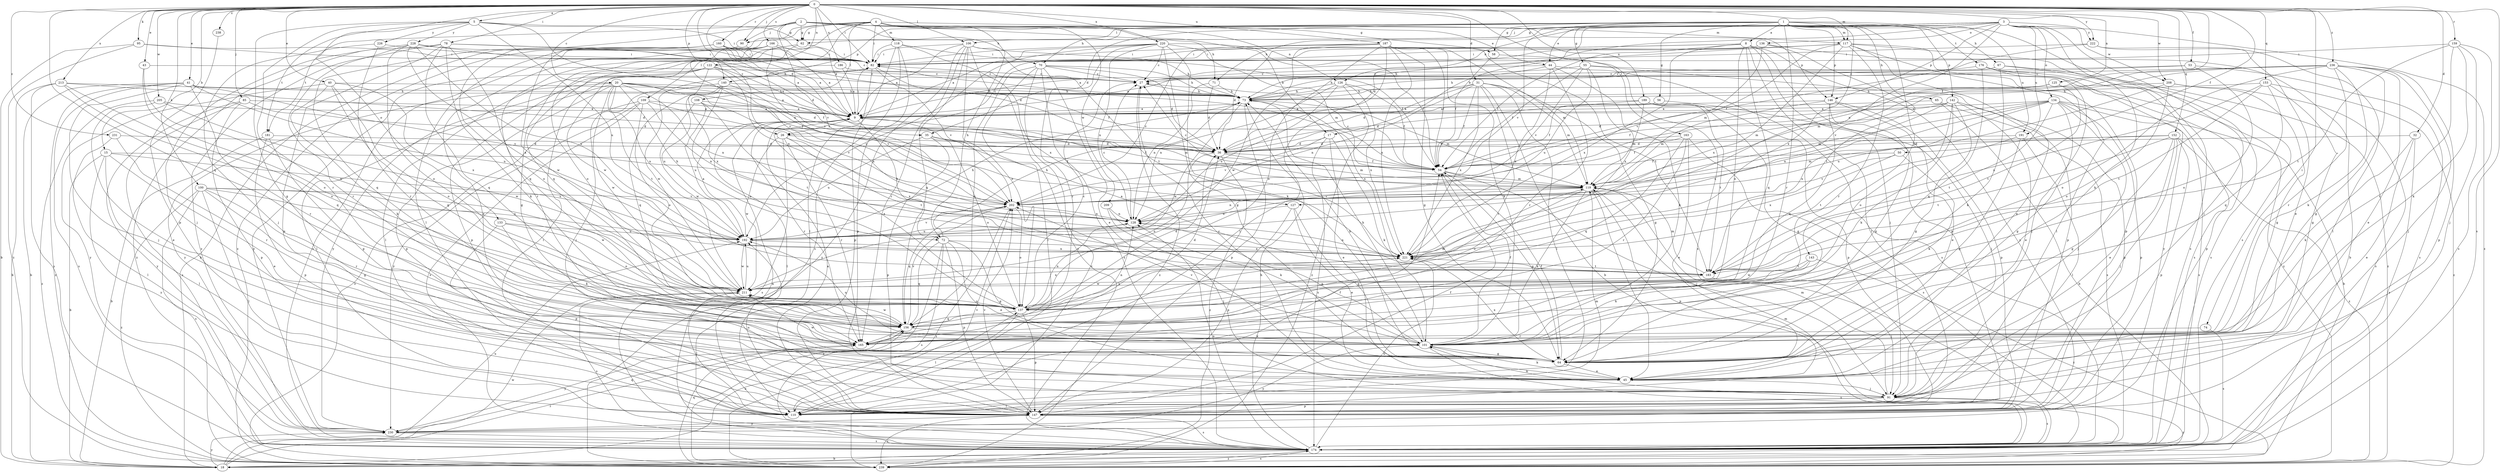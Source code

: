 strict digraph  {
0;
1;
2;
3;
4;
5;
8;
9;
15;
17;
18;
20;
26;
27;
31;
32;
35;
36;
40;
41;
43;
44;
45;
50;
53;
54;
55;
56;
58;
62;
64;
65;
67;
70;
71;
72;
73;
74;
78;
82;
85;
90;
91;
95;
100;
101;
106;
108;
109;
110;
117;
118;
119;
122;
125;
126;
127;
128;
133;
134;
136;
137;
140;
142;
143;
146;
147;
152;
153;
156;
159;
160;
163;
165;
166;
174;
176;
181;
183;
186;
187;
189;
191;
192;
202;
205;
208;
209;
211;
213;
220;
221;
222;
226;
228;
230;
231;
236;
238;
239;
0 -> 5  [label=a];
0 -> 15  [label=b];
0 -> 20  [label=c];
0 -> 26  [label=c];
0 -> 31  [label=d];
0 -> 32  [label=d];
0 -> 35  [label=d];
0 -> 40  [label=e];
0 -> 41  [label=e];
0 -> 43  [label=e];
0 -> 50  [label=f];
0 -> 53  [label=f];
0 -> 54  [label=f];
0 -> 74  [label=i];
0 -> 78  [label=i];
0 -> 82  [label=i];
0 -> 85  [label=j];
0 -> 90  [label=j];
0 -> 95  [label=k];
0 -> 100  [label=k];
0 -> 106  [label=l];
0 -> 117  [label=m];
0 -> 122  [label=n];
0 -> 125  [label=n];
0 -> 133  [label=o];
0 -> 140  [label=p];
0 -> 152  [label=q];
0 -> 153  [label=q];
0 -> 156  [label=q];
0 -> 159  [label=r];
0 -> 160  [label=r];
0 -> 163  [label=r];
0 -> 166  [label=s];
0 -> 174  [label=s];
0 -> 186  [label=u];
0 -> 187  [label=u];
0 -> 189  [label=u];
0 -> 205  [label=w];
0 -> 208  [label=w];
0 -> 213  [label=x];
0 -> 220  [label=x];
0 -> 222  [label=y];
0 -> 231  [label=z];
0 -> 236  [label=z];
0 -> 238  [label=z];
1 -> 8  [label=a];
1 -> 35  [label=d];
1 -> 44  [label=e];
1 -> 55  [label=g];
1 -> 56  [label=g];
1 -> 58  [label=g];
1 -> 65  [label=h];
1 -> 67  [label=h];
1 -> 70  [label=h];
1 -> 106  [label=l];
1 -> 117  [label=m];
1 -> 140  [label=p];
1 -> 142  [label=p];
1 -> 143  [label=p];
1 -> 146  [label=p];
1 -> 165  [label=r];
1 -> 174  [label=s];
1 -> 176  [label=t];
1 -> 191  [label=u];
1 -> 202  [label=v];
1 -> 221  [label=x];
2 -> 9  [label=a];
2 -> 17  [label=b];
2 -> 58  [label=g];
2 -> 62  [label=g];
2 -> 70  [label=h];
2 -> 71  [label=h];
2 -> 90  [label=j];
2 -> 126  [label=n];
2 -> 156  [label=q];
2 -> 181  [label=t];
2 -> 202  [label=v];
3 -> 17  [label=b];
3 -> 36  [label=d];
3 -> 62  [label=g];
3 -> 71  [label=h];
3 -> 90  [label=j];
3 -> 91  [label=j];
3 -> 101  [label=k];
3 -> 126  [label=n];
3 -> 127  [label=n];
3 -> 134  [label=o];
3 -> 136  [label=o];
3 -> 146  [label=p];
3 -> 191  [label=u];
3 -> 208  [label=w];
3 -> 222  [label=y];
3 -> 239  [label=z];
4 -> 44  [label=e];
4 -> 62  [label=g];
4 -> 72  [label=h];
4 -> 82  [label=i];
4 -> 108  [label=l];
4 -> 109  [label=l];
4 -> 110  [label=l];
4 -> 117  [label=m];
4 -> 118  [label=m];
4 -> 146  [label=p];
4 -> 156  [label=q];
4 -> 209  [label=w];
4 -> 239  [label=z];
5 -> 62  [label=g];
5 -> 64  [label=g];
5 -> 82  [label=i];
5 -> 127  [label=n];
5 -> 165  [label=r];
5 -> 181  [label=t];
5 -> 192  [label=u];
5 -> 226  [label=y];
5 -> 228  [label=y];
8 -> 26  [label=c];
8 -> 54  [label=f];
8 -> 82  [label=i];
8 -> 91  [label=j];
8 -> 110  [label=l];
8 -> 137  [label=o];
8 -> 147  [label=p];
8 -> 156  [label=q];
8 -> 221  [label=x];
8 -> 230  [label=y];
9 -> 26  [label=c];
9 -> 72  [label=h];
9 -> 82  [label=i];
9 -> 110  [label=l];
9 -> 119  [label=m];
9 -> 165  [label=r];
15 -> 18  [label=b];
15 -> 45  [label=e];
15 -> 54  [label=f];
15 -> 110  [label=l];
15 -> 192  [label=u];
15 -> 230  [label=y];
17 -> 36  [label=d];
17 -> 45  [label=e];
17 -> 101  [label=k];
17 -> 174  [label=s];
17 -> 202  [label=v];
18 -> 137  [label=o];
18 -> 165  [label=r];
18 -> 192  [label=u];
18 -> 211  [label=w];
18 -> 230  [label=y];
20 -> 9  [label=a];
20 -> 36  [label=d];
20 -> 54  [label=f];
20 -> 72  [label=h];
20 -> 73  [label=h];
20 -> 110  [label=l];
20 -> 128  [label=n];
20 -> 147  [label=p];
20 -> 183  [label=t];
20 -> 192  [label=u];
20 -> 211  [label=w];
20 -> 230  [label=y];
26 -> 36  [label=d];
26 -> 165  [label=r];
26 -> 174  [label=s];
26 -> 183  [label=t];
26 -> 211  [label=w];
26 -> 221  [label=x];
27 -> 73  [label=h];
27 -> 239  [label=z];
31 -> 18  [label=b];
31 -> 36  [label=d];
31 -> 54  [label=f];
31 -> 64  [label=g];
31 -> 73  [label=h];
31 -> 110  [label=l];
31 -> 119  [label=m];
31 -> 128  [label=n];
31 -> 165  [label=r];
31 -> 221  [label=x];
32 -> 36  [label=d];
32 -> 45  [label=e];
32 -> 101  [label=k];
32 -> 174  [label=s];
35 -> 36  [label=d];
35 -> 54  [label=f];
35 -> 137  [label=o];
35 -> 147  [label=p];
35 -> 192  [label=u];
36 -> 54  [label=f];
36 -> 119  [label=m];
36 -> 137  [label=o];
36 -> 239  [label=z];
40 -> 73  [label=h];
40 -> 101  [label=k];
40 -> 137  [label=o];
40 -> 156  [label=q];
40 -> 221  [label=x];
40 -> 230  [label=y];
41 -> 18  [label=b];
41 -> 73  [label=h];
41 -> 91  [label=j];
41 -> 165  [label=r];
41 -> 174  [label=s];
41 -> 192  [label=u];
41 -> 202  [label=v];
41 -> 239  [label=z];
43 -> 27  [label=c];
43 -> 137  [label=o];
43 -> 211  [label=w];
44 -> 27  [label=c];
44 -> 73  [label=h];
44 -> 101  [label=k];
44 -> 165  [label=r];
44 -> 174  [label=s];
44 -> 221  [label=x];
45 -> 27  [label=c];
45 -> 91  [label=j];
45 -> 101  [label=k];
50 -> 54  [label=f];
50 -> 101  [label=k];
50 -> 202  [label=v];
50 -> 221  [label=x];
53 -> 27  [label=c];
53 -> 73  [label=h];
53 -> 137  [label=o];
53 -> 174  [label=s];
54 -> 27  [label=c];
54 -> 64  [label=g];
54 -> 82  [label=i];
54 -> 91  [label=j];
54 -> 119  [label=m];
55 -> 27  [label=c];
55 -> 54  [label=f];
55 -> 147  [label=p];
55 -> 192  [label=u];
55 -> 202  [label=v];
55 -> 221  [label=x];
55 -> 239  [label=z];
56 -> 9  [label=a];
56 -> 54  [label=f];
56 -> 91  [label=j];
58 -> 54  [label=f];
58 -> 174  [label=s];
62 -> 82  [label=i];
62 -> 137  [label=o];
62 -> 211  [label=w];
64 -> 45  [label=e];
64 -> 54  [label=f];
64 -> 73  [label=h];
64 -> 211  [label=w];
64 -> 221  [label=x];
65 -> 9  [label=a];
65 -> 18  [label=b];
65 -> 174  [label=s];
67 -> 9  [label=a];
67 -> 27  [label=c];
67 -> 101  [label=k];
67 -> 174  [label=s];
67 -> 239  [label=z];
70 -> 27  [label=c];
70 -> 36  [label=d];
70 -> 45  [label=e];
70 -> 73  [label=h];
70 -> 110  [label=l];
70 -> 156  [label=q];
70 -> 174  [label=s];
70 -> 239  [label=z];
71 -> 36  [label=d];
71 -> 73  [label=h];
71 -> 128  [label=n];
72 -> 45  [label=e];
72 -> 64  [label=g];
72 -> 73  [label=h];
72 -> 147  [label=p];
72 -> 156  [label=q];
72 -> 174  [label=s];
72 -> 221  [label=x];
72 -> 239  [label=z];
73 -> 9  [label=a];
73 -> 119  [label=m];
73 -> 147  [label=p];
73 -> 211  [label=w];
73 -> 221  [label=x];
74 -> 165  [label=r];
74 -> 174  [label=s];
78 -> 9  [label=a];
78 -> 82  [label=i];
78 -> 101  [label=k];
78 -> 137  [label=o];
78 -> 147  [label=p];
78 -> 156  [label=q];
78 -> 174  [label=s];
78 -> 239  [label=z];
82 -> 27  [label=c];
82 -> 54  [label=f];
82 -> 147  [label=p];
82 -> 202  [label=v];
82 -> 211  [label=w];
85 -> 9  [label=a];
85 -> 36  [label=d];
85 -> 147  [label=p];
85 -> 174  [label=s];
85 -> 230  [label=y];
90 -> 18  [label=b];
90 -> 202  [label=v];
91 -> 101  [label=k];
91 -> 110  [label=l];
91 -> 119  [label=m];
91 -> 147  [label=p];
91 -> 174  [label=s];
91 -> 239  [label=z];
95 -> 18  [label=b];
95 -> 73  [label=h];
95 -> 82  [label=i];
95 -> 239  [label=z];
100 -> 64  [label=g];
100 -> 110  [label=l];
100 -> 165  [label=r];
100 -> 174  [label=s];
100 -> 192  [label=u];
100 -> 202  [label=v];
100 -> 211  [label=w];
100 -> 239  [label=z];
101 -> 54  [label=f];
101 -> 64  [label=g];
101 -> 73  [label=h];
101 -> 128  [label=n];
101 -> 174  [label=s];
101 -> 192  [label=u];
101 -> 202  [label=v];
101 -> 230  [label=y];
106 -> 9  [label=a];
106 -> 73  [label=h];
106 -> 82  [label=i];
106 -> 137  [label=o];
106 -> 156  [label=q];
106 -> 165  [label=r];
106 -> 174  [label=s];
106 -> 183  [label=t];
106 -> 239  [label=z];
108 -> 9  [label=a];
108 -> 128  [label=n];
108 -> 183  [label=t];
108 -> 192  [label=u];
108 -> 211  [label=w];
109 -> 9  [label=a];
109 -> 128  [label=n];
109 -> 137  [label=o];
109 -> 174  [label=s];
109 -> 202  [label=v];
109 -> 230  [label=y];
109 -> 239  [label=z];
110 -> 54  [label=f];
110 -> 82  [label=i];
110 -> 119  [label=m];
110 -> 202  [label=v];
117 -> 45  [label=e];
117 -> 73  [label=h];
117 -> 82  [label=i];
117 -> 110  [label=l];
117 -> 119  [label=m];
117 -> 147  [label=p];
117 -> 165  [label=r];
117 -> 174  [label=s];
117 -> 221  [label=x];
118 -> 54  [label=f];
118 -> 82  [label=i];
118 -> 110  [label=l];
118 -> 147  [label=p];
118 -> 174  [label=s];
118 -> 221  [label=x];
119 -> 27  [label=c];
119 -> 45  [label=e];
119 -> 101  [label=k];
119 -> 128  [label=n];
119 -> 137  [label=o];
119 -> 147  [label=p];
119 -> 202  [label=v];
122 -> 9  [label=a];
122 -> 27  [label=c];
122 -> 54  [label=f];
122 -> 110  [label=l];
122 -> 128  [label=n];
122 -> 147  [label=p];
122 -> 221  [label=x];
122 -> 230  [label=y];
125 -> 73  [label=h];
125 -> 119  [label=m];
125 -> 147  [label=p];
125 -> 183  [label=t];
126 -> 54  [label=f];
126 -> 73  [label=h];
126 -> 128  [label=n];
126 -> 192  [label=u];
126 -> 221  [label=x];
126 -> 239  [label=z];
127 -> 45  [label=e];
127 -> 64  [label=g];
127 -> 128  [label=n];
127 -> 147  [label=p];
128 -> 27  [label=c];
128 -> 192  [label=u];
133 -> 101  [label=k];
133 -> 137  [label=o];
133 -> 147  [label=p];
133 -> 192  [label=u];
134 -> 9  [label=a];
134 -> 18  [label=b];
134 -> 54  [label=f];
134 -> 64  [label=g];
134 -> 91  [label=j];
134 -> 119  [label=m];
134 -> 128  [label=n];
134 -> 147  [label=p];
134 -> 174  [label=s];
134 -> 183  [label=t];
134 -> 221  [label=x];
136 -> 9  [label=a];
136 -> 18  [label=b];
136 -> 82  [label=i];
136 -> 183  [label=t];
136 -> 202  [label=v];
137 -> 9  [label=a];
137 -> 27  [label=c];
137 -> 36  [label=d];
137 -> 110  [label=l];
137 -> 119  [label=m];
137 -> 128  [label=n];
137 -> 147  [label=p];
137 -> 156  [label=q];
137 -> 221  [label=x];
140 -> 73  [label=h];
140 -> 91  [label=j];
140 -> 137  [label=o];
140 -> 156  [label=q];
140 -> 192  [label=u];
140 -> 202  [label=v];
142 -> 9  [label=a];
142 -> 36  [label=d];
142 -> 45  [label=e];
142 -> 64  [label=g];
142 -> 101  [label=k];
142 -> 137  [label=o];
142 -> 147  [label=p];
142 -> 221  [label=x];
143 -> 101  [label=k];
143 -> 183  [label=t];
143 -> 211  [label=w];
143 -> 239  [label=z];
146 -> 9  [label=a];
146 -> 45  [label=e];
146 -> 64  [label=g];
146 -> 119  [label=m];
146 -> 147  [label=p];
146 -> 156  [label=q];
147 -> 9  [label=a];
147 -> 54  [label=f];
147 -> 174  [label=s];
147 -> 192  [label=u];
147 -> 202  [label=v];
147 -> 230  [label=y];
147 -> 239  [label=z];
152 -> 36  [label=d];
152 -> 45  [label=e];
152 -> 64  [label=g];
152 -> 91  [label=j];
152 -> 119  [label=m];
152 -> 147  [label=p];
152 -> 183  [label=t];
152 -> 239  [label=z];
153 -> 64  [label=g];
153 -> 73  [label=h];
153 -> 156  [label=q];
153 -> 183  [label=t];
153 -> 221  [label=x];
153 -> 239  [label=z];
156 -> 36  [label=d];
156 -> 101  [label=k];
156 -> 128  [label=n];
156 -> 165  [label=r];
156 -> 202  [label=v];
156 -> 211  [label=w];
159 -> 82  [label=i];
159 -> 91  [label=j];
159 -> 101  [label=k];
159 -> 165  [label=r];
159 -> 174  [label=s];
159 -> 183  [label=t];
160 -> 9  [label=a];
160 -> 27  [label=c];
160 -> 36  [label=d];
160 -> 82  [label=i];
160 -> 156  [label=q];
160 -> 211  [label=w];
163 -> 36  [label=d];
163 -> 45  [label=e];
163 -> 54  [label=f];
163 -> 156  [label=q];
163 -> 165  [label=r];
163 -> 174  [label=s];
165 -> 230  [label=y];
166 -> 9  [label=a];
166 -> 45  [label=e];
166 -> 64  [label=g];
166 -> 82  [label=i];
166 -> 165  [label=r];
166 -> 174  [label=s];
166 -> 202  [label=v];
174 -> 9  [label=a];
174 -> 18  [label=b];
174 -> 73  [label=h];
174 -> 119  [label=m];
174 -> 128  [label=n];
174 -> 221  [label=x];
174 -> 239  [label=z];
176 -> 27  [label=c];
176 -> 91  [label=j];
176 -> 156  [label=q];
176 -> 174  [label=s];
176 -> 230  [label=y];
181 -> 18  [label=b];
181 -> 36  [label=d];
181 -> 64  [label=g];
181 -> 147  [label=p];
183 -> 9  [label=a];
183 -> 91  [label=j];
183 -> 119  [label=m];
183 -> 211  [label=w];
186 -> 9  [label=a];
186 -> 27  [label=c];
186 -> 230  [label=y];
187 -> 36  [label=d];
187 -> 54  [label=f];
187 -> 64  [label=g];
187 -> 82  [label=i];
187 -> 101  [label=k];
187 -> 110  [label=l];
187 -> 119  [label=m];
187 -> 137  [label=o];
187 -> 183  [label=t];
187 -> 202  [label=v];
187 -> 211  [label=w];
187 -> 221  [label=x];
189 -> 9  [label=a];
189 -> 36  [label=d];
189 -> 64  [label=g];
189 -> 119  [label=m];
189 -> 147  [label=p];
189 -> 183  [label=t];
191 -> 36  [label=d];
191 -> 64  [label=g];
191 -> 110  [label=l];
191 -> 183  [label=t];
192 -> 9  [label=a];
192 -> 73  [label=h];
192 -> 202  [label=v];
192 -> 211  [label=w];
192 -> 221  [label=x];
202 -> 128  [label=n];
202 -> 137  [label=o];
202 -> 156  [label=q];
202 -> 239  [label=z];
205 -> 9  [label=a];
205 -> 45  [label=e];
205 -> 211  [label=w];
205 -> 239  [label=z];
208 -> 64  [label=g];
208 -> 73  [label=h];
208 -> 137  [label=o];
208 -> 174  [label=s];
208 -> 192  [label=u];
209 -> 91  [label=j];
209 -> 101  [label=k];
209 -> 128  [label=n];
211 -> 110  [label=l];
211 -> 137  [label=o];
211 -> 174  [label=s];
211 -> 192  [label=u];
211 -> 221  [label=x];
213 -> 18  [label=b];
213 -> 36  [label=d];
213 -> 73  [label=h];
213 -> 137  [label=o];
213 -> 156  [label=q];
213 -> 174  [label=s];
220 -> 9  [label=a];
220 -> 27  [label=c];
220 -> 54  [label=f];
220 -> 64  [label=g];
220 -> 82  [label=i];
220 -> 101  [label=k];
220 -> 119  [label=m];
220 -> 128  [label=n];
220 -> 165  [label=r];
220 -> 192  [label=u];
221 -> 128  [label=n];
221 -> 183  [label=t];
222 -> 45  [label=e];
222 -> 54  [label=f];
222 -> 82  [label=i];
222 -> 110  [label=l];
226 -> 82  [label=i];
226 -> 91  [label=j];
226 -> 165  [label=r];
228 -> 36  [label=d];
228 -> 82  [label=i];
228 -> 91  [label=j];
228 -> 137  [label=o];
228 -> 165  [label=r];
228 -> 192  [label=u];
228 -> 221  [label=x];
230 -> 156  [label=q];
230 -> 174  [label=s];
231 -> 36  [label=d];
231 -> 110  [label=l];
231 -> 165  [label=r];
236 -> 27  [label=c];
236 -> 45  [label=e];
236 -> 64  [label=g];
236 -> 91  [label=j];
236 -> 101  [label=k];
236 -> 119  [label=m];
236 -> 137  [label=o];
236 -> 147  [label=p];
236 -> 165  [label=r];
236 -> 202  [label=v];
238 -> 147  [label=p];
239 -> 156  [label=q];
239 -> 174  [label=s];
}
